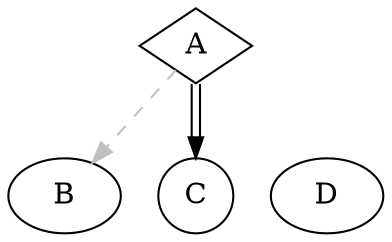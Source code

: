 digraph test1 {

  A [shape=diamond]
  B [shaqe=box]
  C [shape=circle]

  A -> B [style=dashed, color=grey]
  A -> C [color="black:invis:black"]
  A -> D [penwidth=-9492, arrowhead=none]

}
